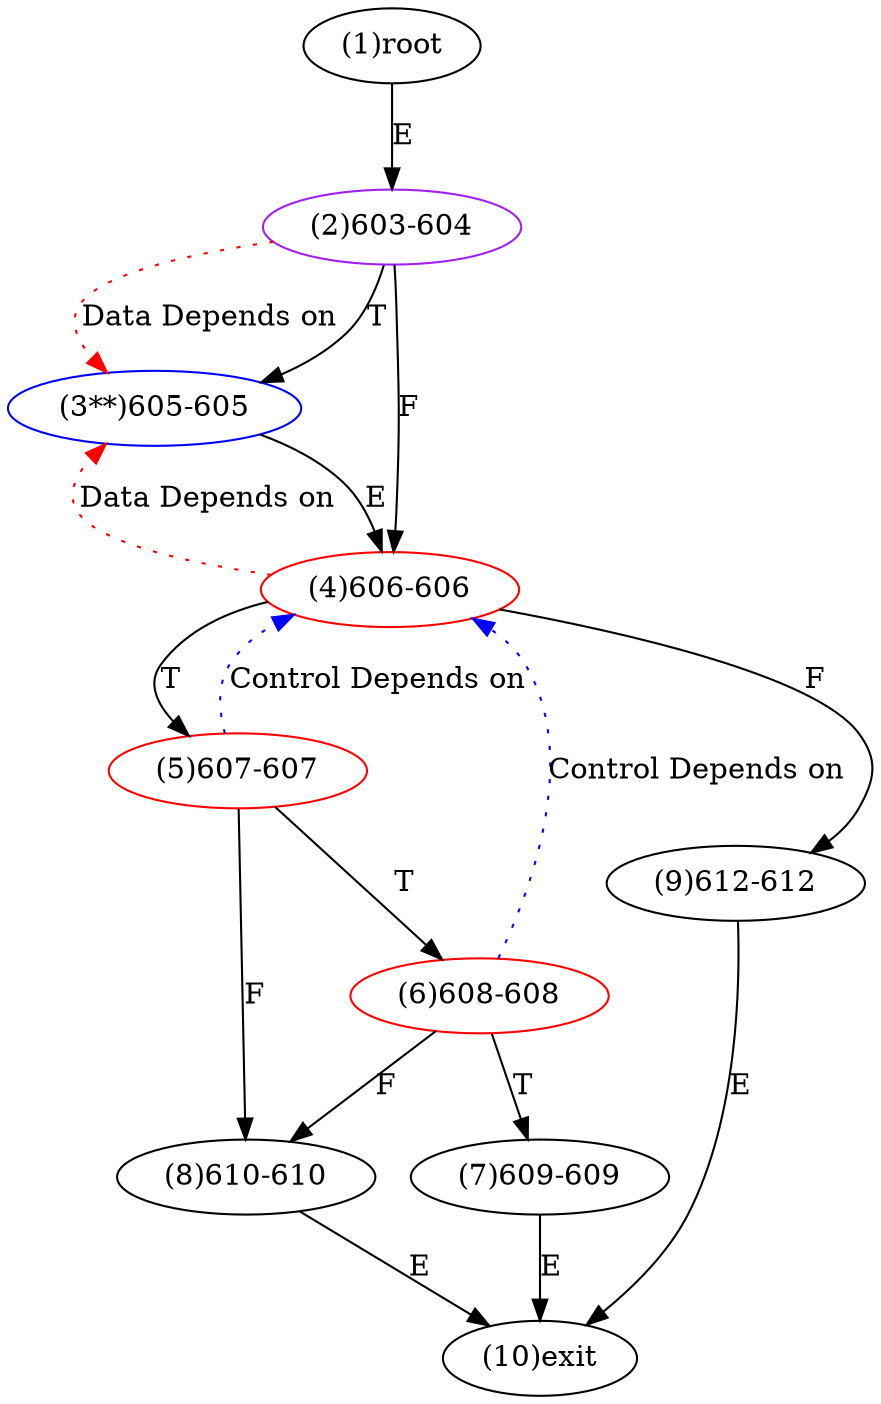 digraph "" { 
1[ label="(1)root"];
2[ label="(2)603-604",color=purple];
3[ label="(3**)605-605",color=blue];
4[ label="(4)606-606",color=red];
5[ label="(5)607-607",color=red];
6[ label="(6)608-608",color=red];
7[ label="(7)609-609"];
8[ label="(8)610-610"];
9[ label="(9)612-612"];
10[ label="(10)exit"];
1->2[ label="E"];
2->4[ label="F"];
2->3[ label="T"];
3->4[ label="E"];
4->9[ label="F"];
4->5[ label="T"];
5->8[ label="F"];
5->6[ label="T"];
6->8[ label="F"];
6->7[ label="T"];
7->10[ label="E"];
8->10[ label="E"];
9->10[ label="E"];
2->3[ color="red" label="Data Depends on" style = dotted ];
4->3[ color="red" label="Data Depends on" style = dotted ];
5->4[ color="blue" label="Control Depends on" style = dotted ];
6->4[ color="blue" label="Control Depends on" style = dotted ];
}